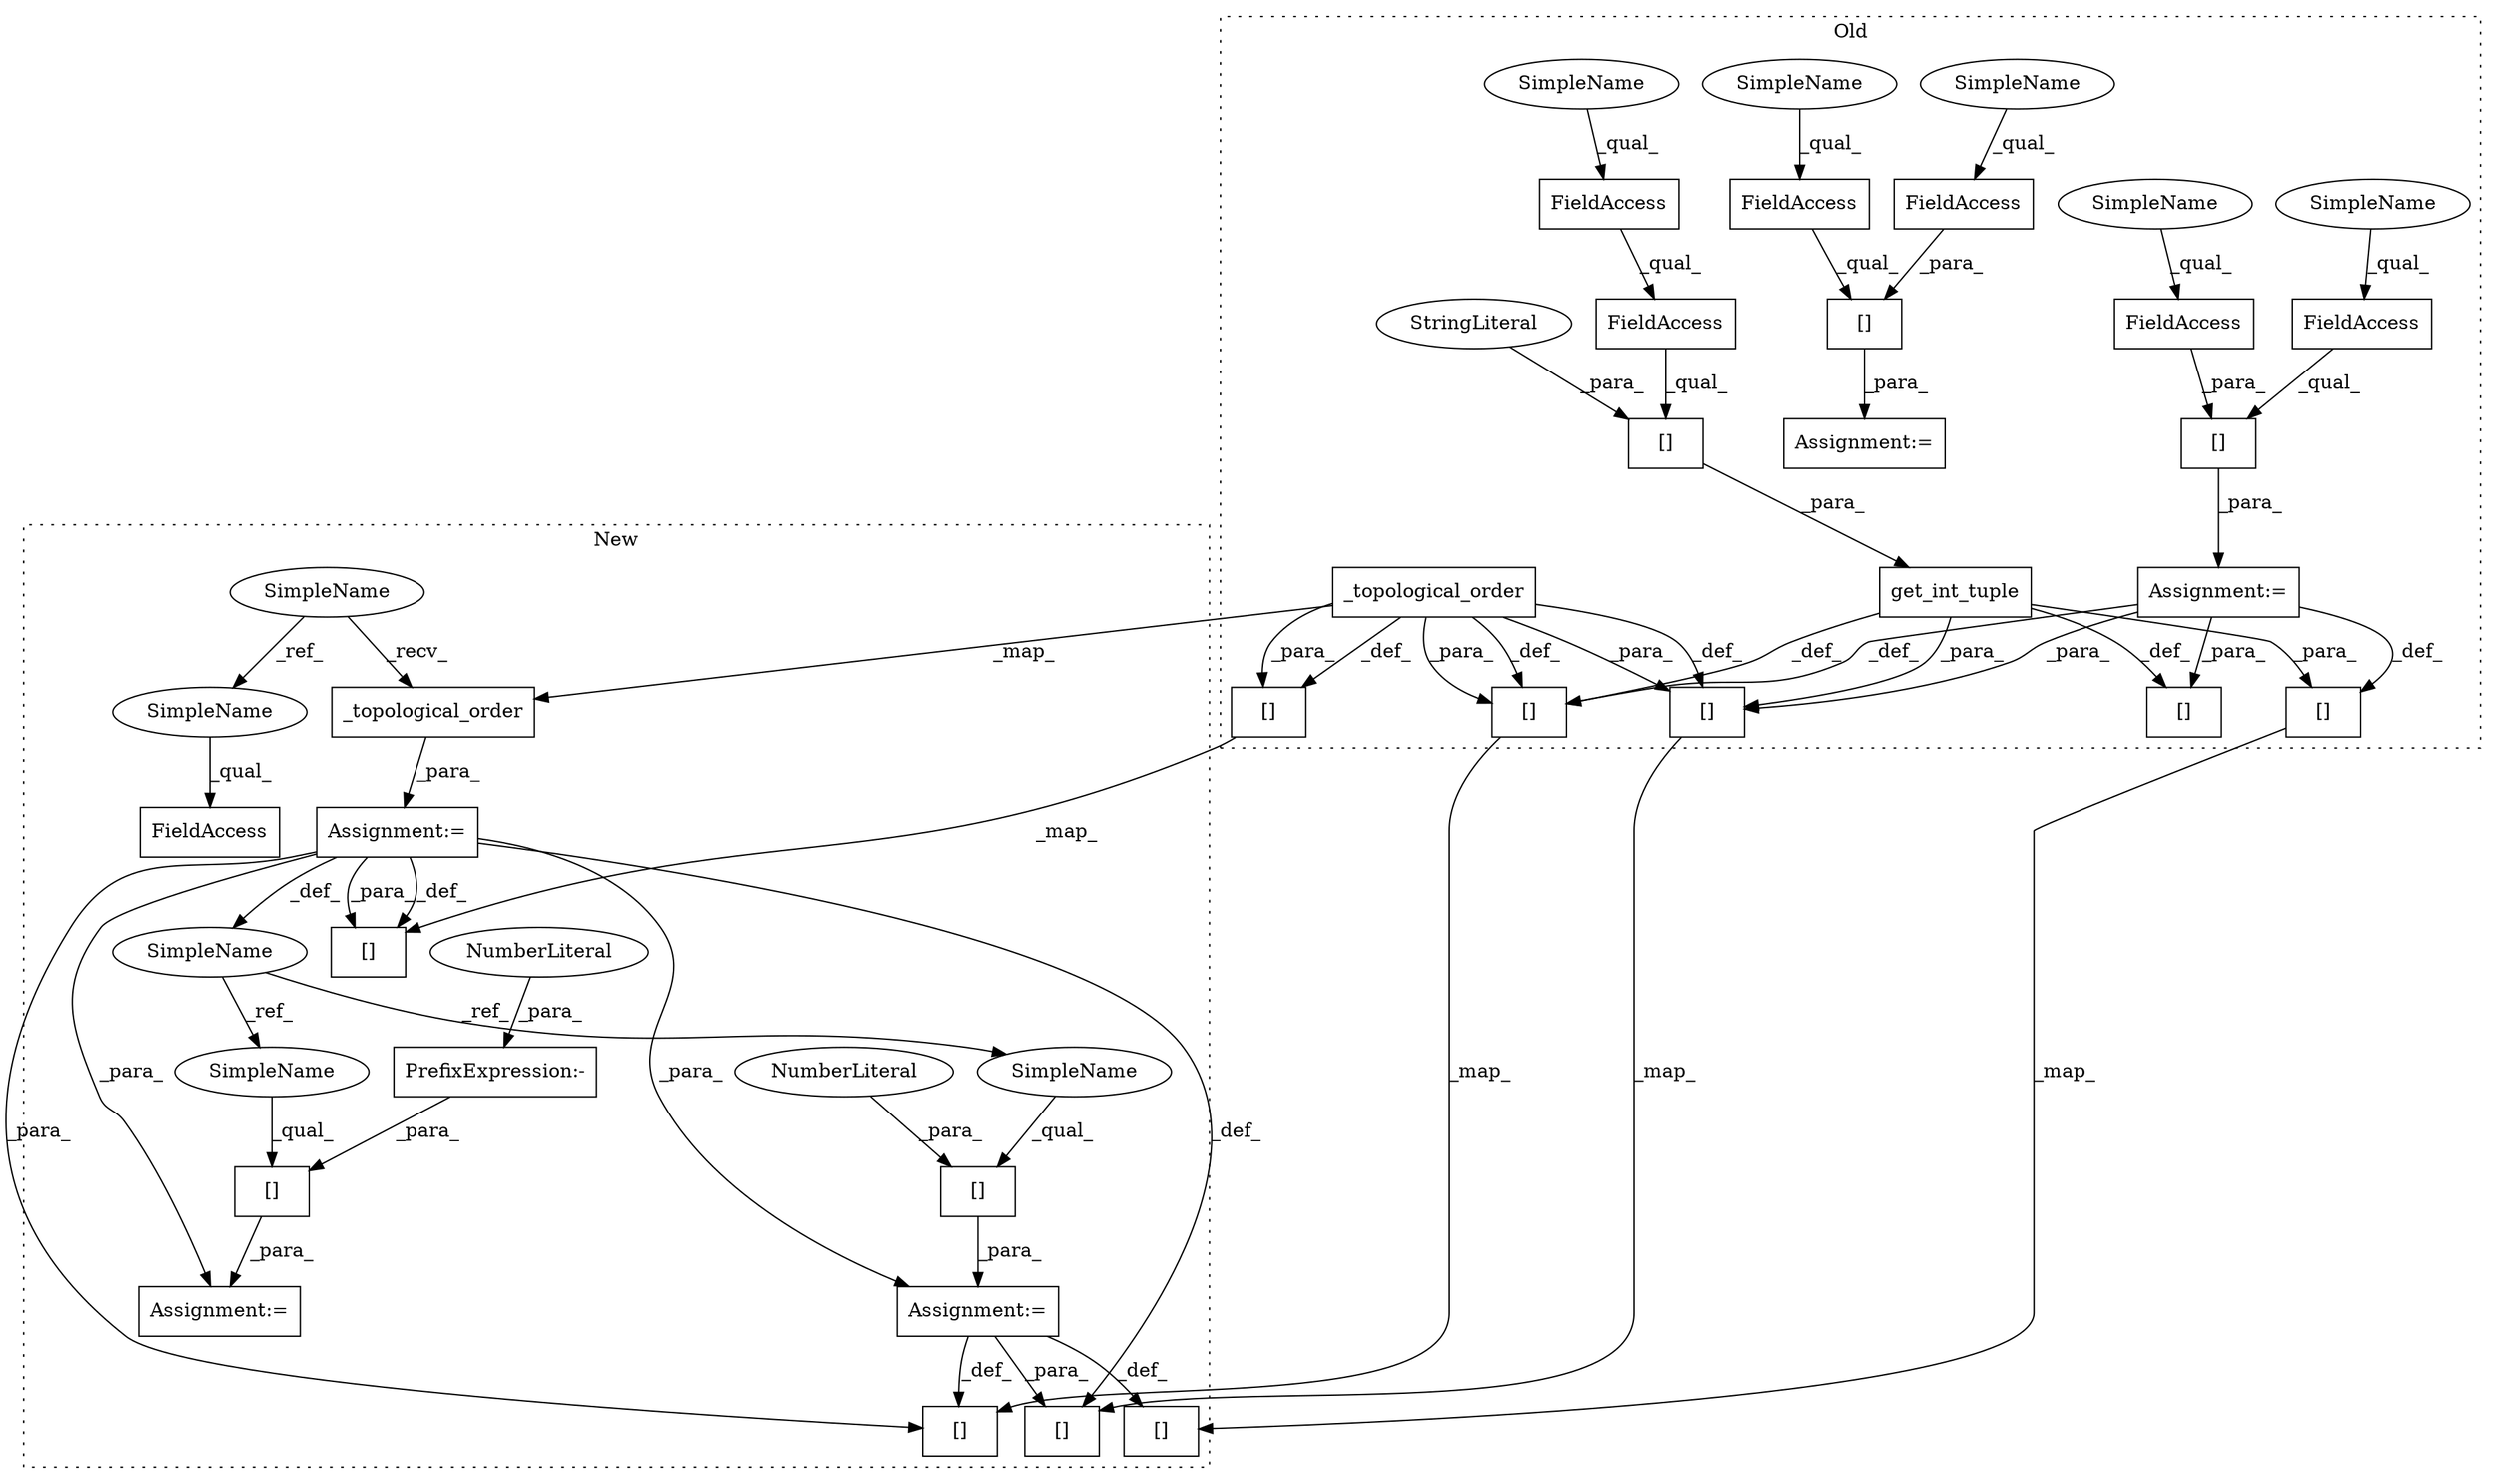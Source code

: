 digraph G {
subgraph cluster0 {
1 [label="_topological_order" a="32" s="21693" l="20" shape="box"];
3 [label="[]" a="2" s="22307,22318" l="10,1" shape="box"];
5 [label="get_int_tuple" a="32" s="21290,21339" l="14,1" shape="box"];
6 [label="[]" a="2" s="21584,21607" l="11,1" shape="box"];
11 [label="[]" a="2" s="22341,22363" l="11,1" shape="box"];
12 [label="FieldAccess" a="22" s="21304" l="10" shape="box"];
13 [label="[]" a="2" s="22214,22240" l="17,1" shape="box"];
15 [label="FieldAccess" a="22" s="21415" l="11" shape="box"];
16 [label="[]" a="2" s="21399,21426" l="16,1" shape="box"];
17 [label="FieldAccess" a="22" s="21304" l="16" shape="box"];
18 [label="[]" a="2" s="21304,21338" l="17,1" shape="box"];
19 [label="FieldAccess" a="22" s="21372" l="10" shape="box"];
20 [label="[]" a="2" s="21504,21522" l="10,1" shape="box"];
21 [label="FieldAccess" a="22" s="21356" l="15" shape="box"];
22 [label="[]" a="2" s="21356,21382" l="16,1" shape="box"];
23 [label="FieldAccess" a="22" s="21399" l="15" shape="box"];
33 [label="Assignment:=" a="7" s="21398" l="1" shape="box"];
34 [label="Assignment:=" a="7" s="21355" l="1" shape="box"];
35 [label="StringLiteral" a="45" s="21321" l="17" shape="ellipse"];
39 [label="SimpleName" a="42" s="21304" l="4" shape="ellipse"];
40 [label="SimpleName" a="42" s="21415" l="4" shape="ellipse"];
41 [label="SimpleName" a="42" s="21356" l="4" shape="ellipse"];
42 [label="SimpleName" a="42" s="21372" l="4" shape="ellipse"];
43 [label="SimpleName" a="42" s="21399" l="4" shape="ellipse"];
label = "Old";
style="dotted";
}
subgraph cluster1 {
2 [label="_topological_order" a="32" s="21372" l="20" shape="box"];
4 [label="[]" a="2" s="22327,22338" l="10,1" shape="box"];
7 [label="[]" a="2" s="21615,21638" l="11,1" shape="box"];
8 [label="SimpleName" a="42" s="21012" l="4" shape="ellipse"];
9 [label="FieldAccess" a="22" s="21329" l="16" shape="box"];
10 [label="[]" a="2" s="22361,22383" l="11,1" shape="box"];
14 [label="[]" a="2" s="22234,22260" l="17,1" shape="box"];
24 [label="Assignment:=" a="7" s="21366" l="1" shape="box"];
25 [label="[]" a="2" s="21441,21457" l="15,1" shape="box"];
26 [label="NumberLiteral" a="34" s="21456" l="1" shape="ellipse"];
27 [label="[]" a="2" s="21408,21425" l="15,1" shape="box"];
28 [label="SimpleName" a="42" s="21352" l="14" shape="ellipse"];
29 [label="PrefixExpression:-" a="38" s="21423" l="1" shape="box"];
30 [label="NumberLiteral" a="34" s="21424" l="1" shape="ellipse"];
31 [label="Assignment:=" a="7" s="21407" l="1" shape="box"];
32 [label="Assignment:=" a="7" s="21440" l="1" shape="box"];
36 [label="SimpleName" a="42" s="21329" l="4" shape="ellipse"];
37 [label="SimpleName" a="42" s="21408" l="14" shape="ellipse"];
38 [label="SimpleName" a="42" s="21441" l="14" shape="ellipse"];
label = "New";
style="dotted";
}
1 -> 3 [label="_def_"];
1 -> 3 [label="_para_"];
1 -> 13 [label="_def_"];
1 -> 13 [label="_para_"];
1 -> 2 [label="_map_"];
1 -> 11 [label="_para_"];
1 -> 11 [label="_def_"];
2 -> 24 [label="_para_"];
3 -> 4 [label="_map_"];
5 -> 3 [label="_def_"];
5 -> 11 [label="_para_"];
5 -> 6 [label="_para_"];
5 -> 20 [label="_def_"];
6 -> 7 [label="_map_"];
8 -> 2 [label="_recv_"];
8 -> 36 [label="_ref_"];
11 -> 10 [label="_map_"];
12 -> 17 [label="_qual_"];
13 -> 14 [label="_map_"];
15 -> 16 [label="_para_"];
16 -> 33 [label="_para_"];
17 -> 18 [label="_qual_"];
18 -> 5 [label="_para_"];
19 -> 22 [label="_para_"];
21 -> 22 [label="_qual_"];
22 -> 34 [label="_para_"];
23 -> 16 [label="_qual_"];
24 -> 14 [label="_para_"];
24 -> 31 [label="_para_"];
24 -> 10 [label="_def_"];
24 -> 32 [label="_para_"];
24 -> 14 [label="_def_"];
24 -> 4 [label="_para_"];
24 -> 28 [label="_def_"];
25 -> 32 [label="_para_"];
26 -> 25 [label="_para_"];
27 -> 31 [label="_para_"];
28 -> 37 [label="_ref_"];
28 -> 38 [label="_ref_"];
29 -> 27 [label="_para_"];
30 -> 29 [label="_para_"];
32 -> 4 [label="_def_"];
32 -> 7 [label="_def_"];
32 -> 10 [label="_para_"];
34 -> 6 [label="_def_"];
34 -> 11 [label="_para_"];
34 -> 3 [label="_def_"];
34 -> 20 [label="_para_"];
35 -> 18 [label="_para_"];
36 -> 9 [label="_qual_"];
37 -> 27 [label="_qual_"];
38 -> 25 [label="_qual_"];
39 -> 12 [label="_qual_"];
40 -> 15 [label="_qual_"];
41 -> 21 [label="_qual_"];
42 -> 19 [label="_qual_"];
43 -> 23 [label="_qual_"];
}